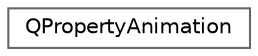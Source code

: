 digraph "类继承关系图"
{
 // LATEX_PDF_SIZE
  bgcolor="transparent";
  edge [fontname=Helvetica,fontsize=10,labelfontname=Helvetica,labelfontsize=10];
  node [fontname=Helvetica,fontsize=10,shape=box,height=0.2,width=0.4];
  rankdir="LR";
  Node0 [id="Node000000",label="QPropertyAnimation",height=0.2,width=0.4,color="grey40", fillcolor="white", style="filled",URL="$class_q_property_animation.html",tooltip="Qt 属性动画类，用于窗口缩放动画"];
}
